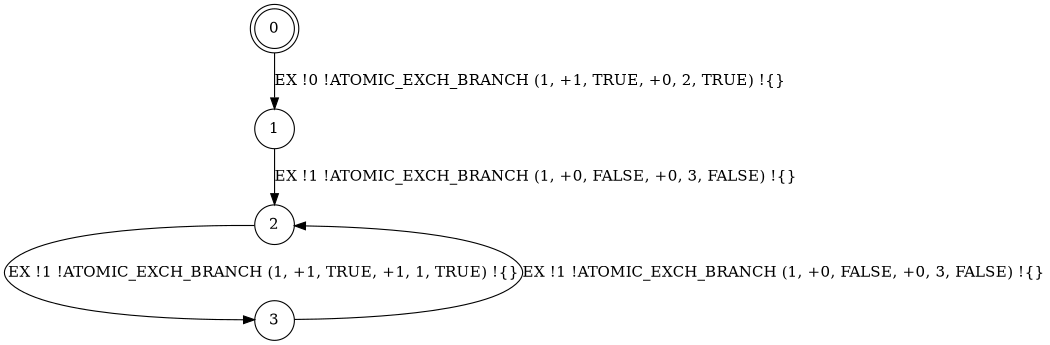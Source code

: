 digraph BCG {
size = "7, 10.5";
center = TRUE;
node [shape = circle];
0 [peripheries = 2];
0 -> 1 [label = "EX !0 !ATOMIC_EXCH_BRANCH (1, +1, TRUE, +0, 2, TRUE) !{}"];
1 -> 2 [label = "EX !1 !ATOMIC_EXCH_BRANCH (1, +0, FALSE, +0, 3, FALSE) !{}"];
2 -> 3 [label = "EX !1 !ATOMIC_EXCH_BRANCH (1, +1, TRUE, +1, 1, TRUE) !{}"];
3 -> 2 [label = "EX !1 !ATOMIC_EXCH_BRANCH (1, +0, FALSE, +0, 3, FALSE) !{}"];
}
